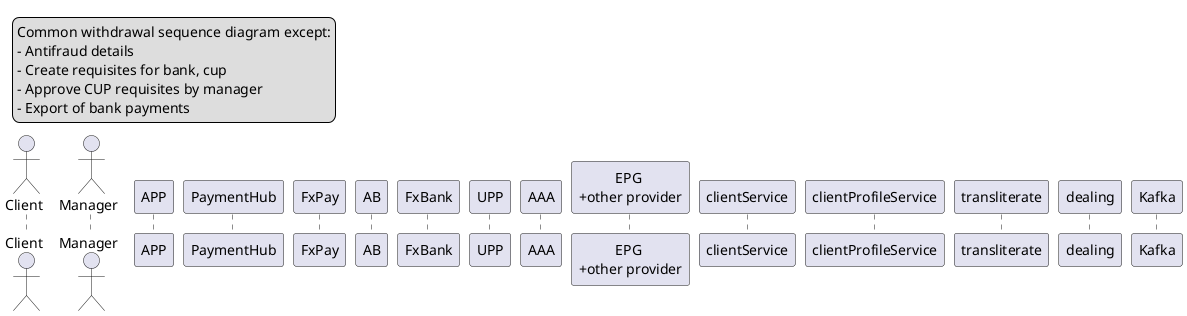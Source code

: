 @startuml withdrawal-common.jpg
scale max 8192 height
autonumber
legend top left
  Common withdrawal sequence diagram except:
  - Antifraud details
  - Create requisites for bank, cup
  - Approve CUP requisites by manager
  - Export of bank payments
end legend

actor Client
actor Manager
participant APP
participant PaymentHub
participant FxPay
participant AB
participant FxBank
participant UPP
participant AAA
participant PS as "EPG \n+other provider"
participant clientService
participant clientProfileService
participant transliterateService as "transliterate"
participant dealing
participant Kafka
